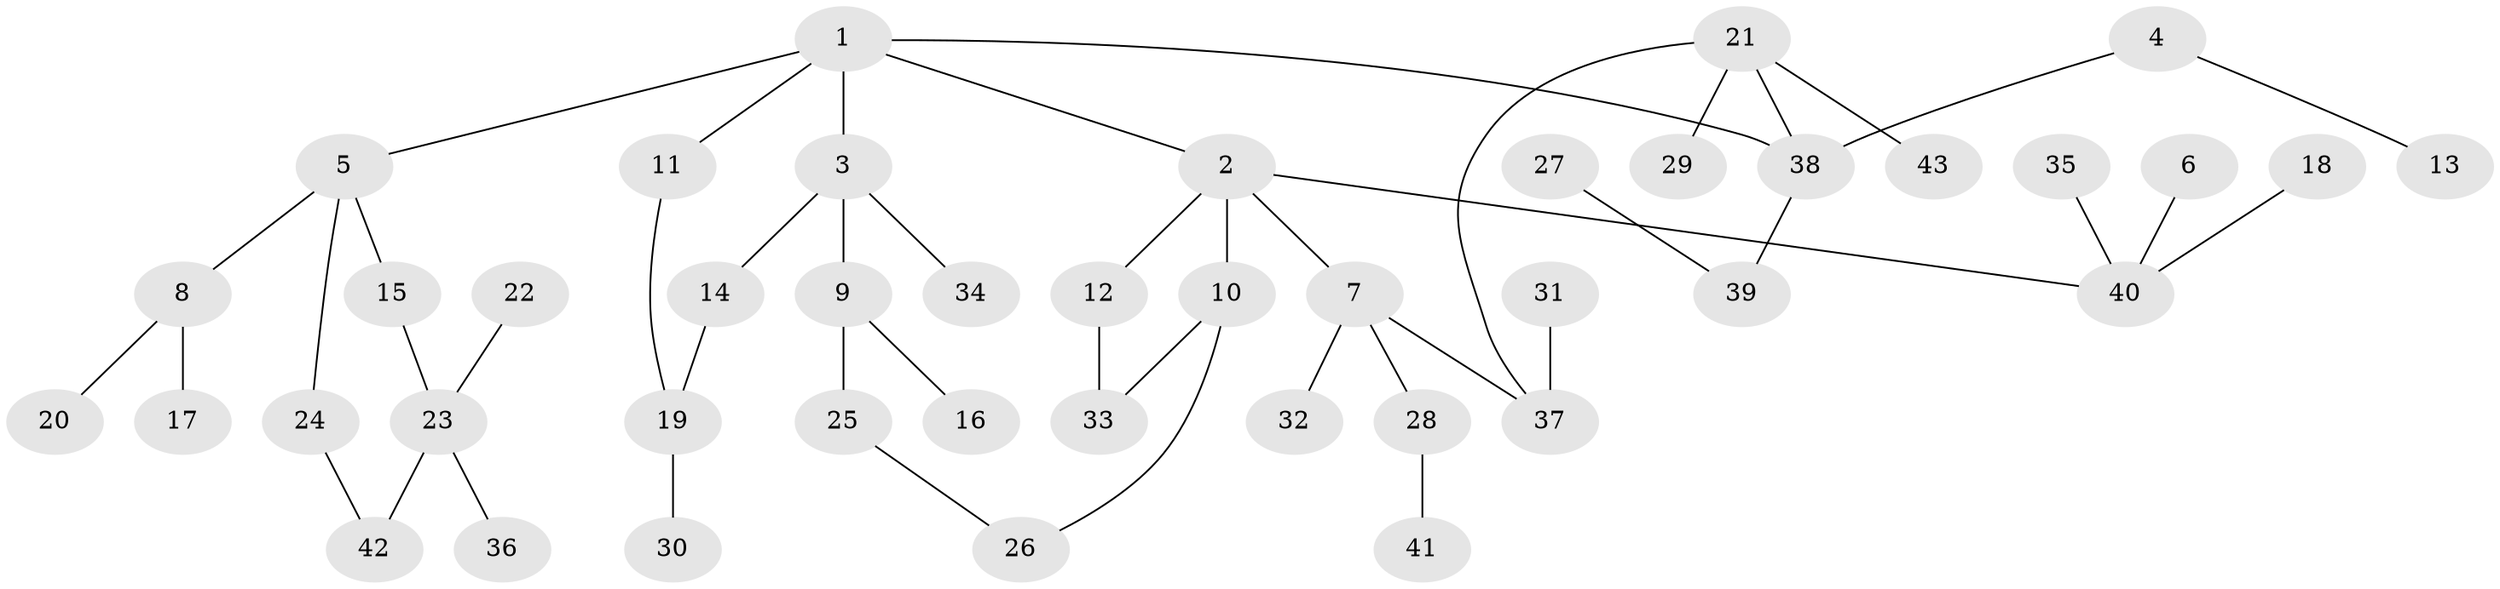 // original degree distribution, {5: 0.1, 4: 0.08333333333333333, 2: 0.21666666666666667, 1: 0.45, 3: 0.15}
// Generated by graph-tools (version 1.1) at 2025/36/03/04/25 23:36:00]
// undirected, 43 vertices, 47 edges
graph export_dot {
  node [color=gray90,style=filled];
  1;
  2;
  3;
  4;
  5;
  6;
  7;
  8;
  9;
  10;
  11;
  12;
  13;
  14;
  15;
  16;
  17;
  18;
  19;
  20;
  21;
  22;
  23;
  24;
  25;
  26;
  27;
  28;
  29;
  30;
  31;
  32;
  33;
  34;
  35;
  36;
  37;
  38;
  39;
  40;
  41;
  42;
  43;
  1 -- 2 [weight=1.0];
  1 -- 3 [weight=1.0];
  1 -- 5 [weight=1.0];
  1 -- 11 [weight=1.0];
  1 -- 38 [weight=1.0];
  2 -- 7 [weight=1.0];
  2 -- 10 [weight=1.0];
  2 -- 12 [weight=1.0];
  2 -- 40 [weight=1.0];
  3 -- 9 [weight=1.0];
  3 -- 14 [weight=1.0];
  3 -- 34 [weight=1.0];
  4 -- 13 [weight=1.0];
  4 -- 38 [weight=1.0];
  5 -- 8 [weight=1.0];
  5 -- 15 [weight=1.0];
  5 -- 24 [weight=1.0];
  6 -- 40 [weight=1.0];
  7 -- 28 [weight=1.0];
  7 -- 32 [weight=1.0];
  7 -- 37 [weight=1.0];
  8 -- 17 [weight=1.0];
  8 -- 20 [weight=1.0];
  9 -- 16 [weight=1.0];
  9 -- 25 [weight=1.0];
  10 -- 26 [weight=1.0];
  10 -- 33 [weight=1.0];
  11 -- 19 [weight=1.0];
  12 -- 33 [weight=1.0];
  14 -- 19 [weight=1.0];
  15 -- 23 [weight=1.0];
  18 -- 40 [weight=1.0];
  19 -- 30 [weight=1.0];
  21 -- 29 [weight=1.0];
  21 -- 37 [weight=1.0];
  21 -- 38 [weight=1.0];
  21 -- 43 [weight=1.0];
  22 -- 23 [weight=1.0];
  23 -- 36 [weight=1.0];
  23 -- 42 [weight=2.0];
  24 -- 42 [weight=1.0];
  25 -- 26 [weight=1.0];
  27 -- 39 [weight=1.0];
  28 -- 41 [weight=1.0];
  31 -- 37 [weight=1.0];
  35 -- 40 [weight=1.0];
  38 -- 39 [weight=1.0];
}
